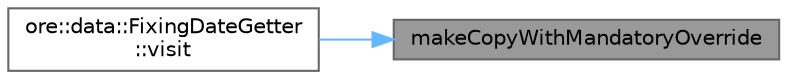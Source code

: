digraph "makeCopyWithMandatoryOverride"
{
 // INTERACTIVE_SVG=YES
 // LATEX_PDF_SIZE
  bgcolor="transparent";
  edge [fontname=Helvetica,fontsize=10,labelfontname=Helvetica,labelfontsize=10];
  node [fontname=Helvetica,fontsize=10,shape=box,height=0.2,width=0.4];
  rankdir="RL";
  Node1 [label="makeCopyWithMandatoryOverride",height=0.2,width=0.4,color="gray40", fillcolor="grey60", style="filled", fontcolor="black",tooltip=" "];
  Node1 -> Node2 [dir="back",color="steelblue1",style="solid"];
  Node2 [label="ore::data::FixingDateGetter\l::visit",height=0.2,width=0.4,color="grey40", fillcolor="white", style="filled",URL="$classore_1_1data_1_1_fixing_date_getter.html#a368ee577e6d35f31df75e2bd0a0ebee3",tooltip=" "];
}
